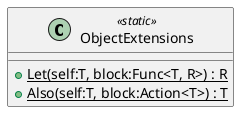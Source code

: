 @startuml
class ObjectExtensions <<static>> {
    + {static} Let(self:T, block:Func<T, R>) : R
    + {static} Also(self:T, block:Action<T>) : T
}
@enduml
